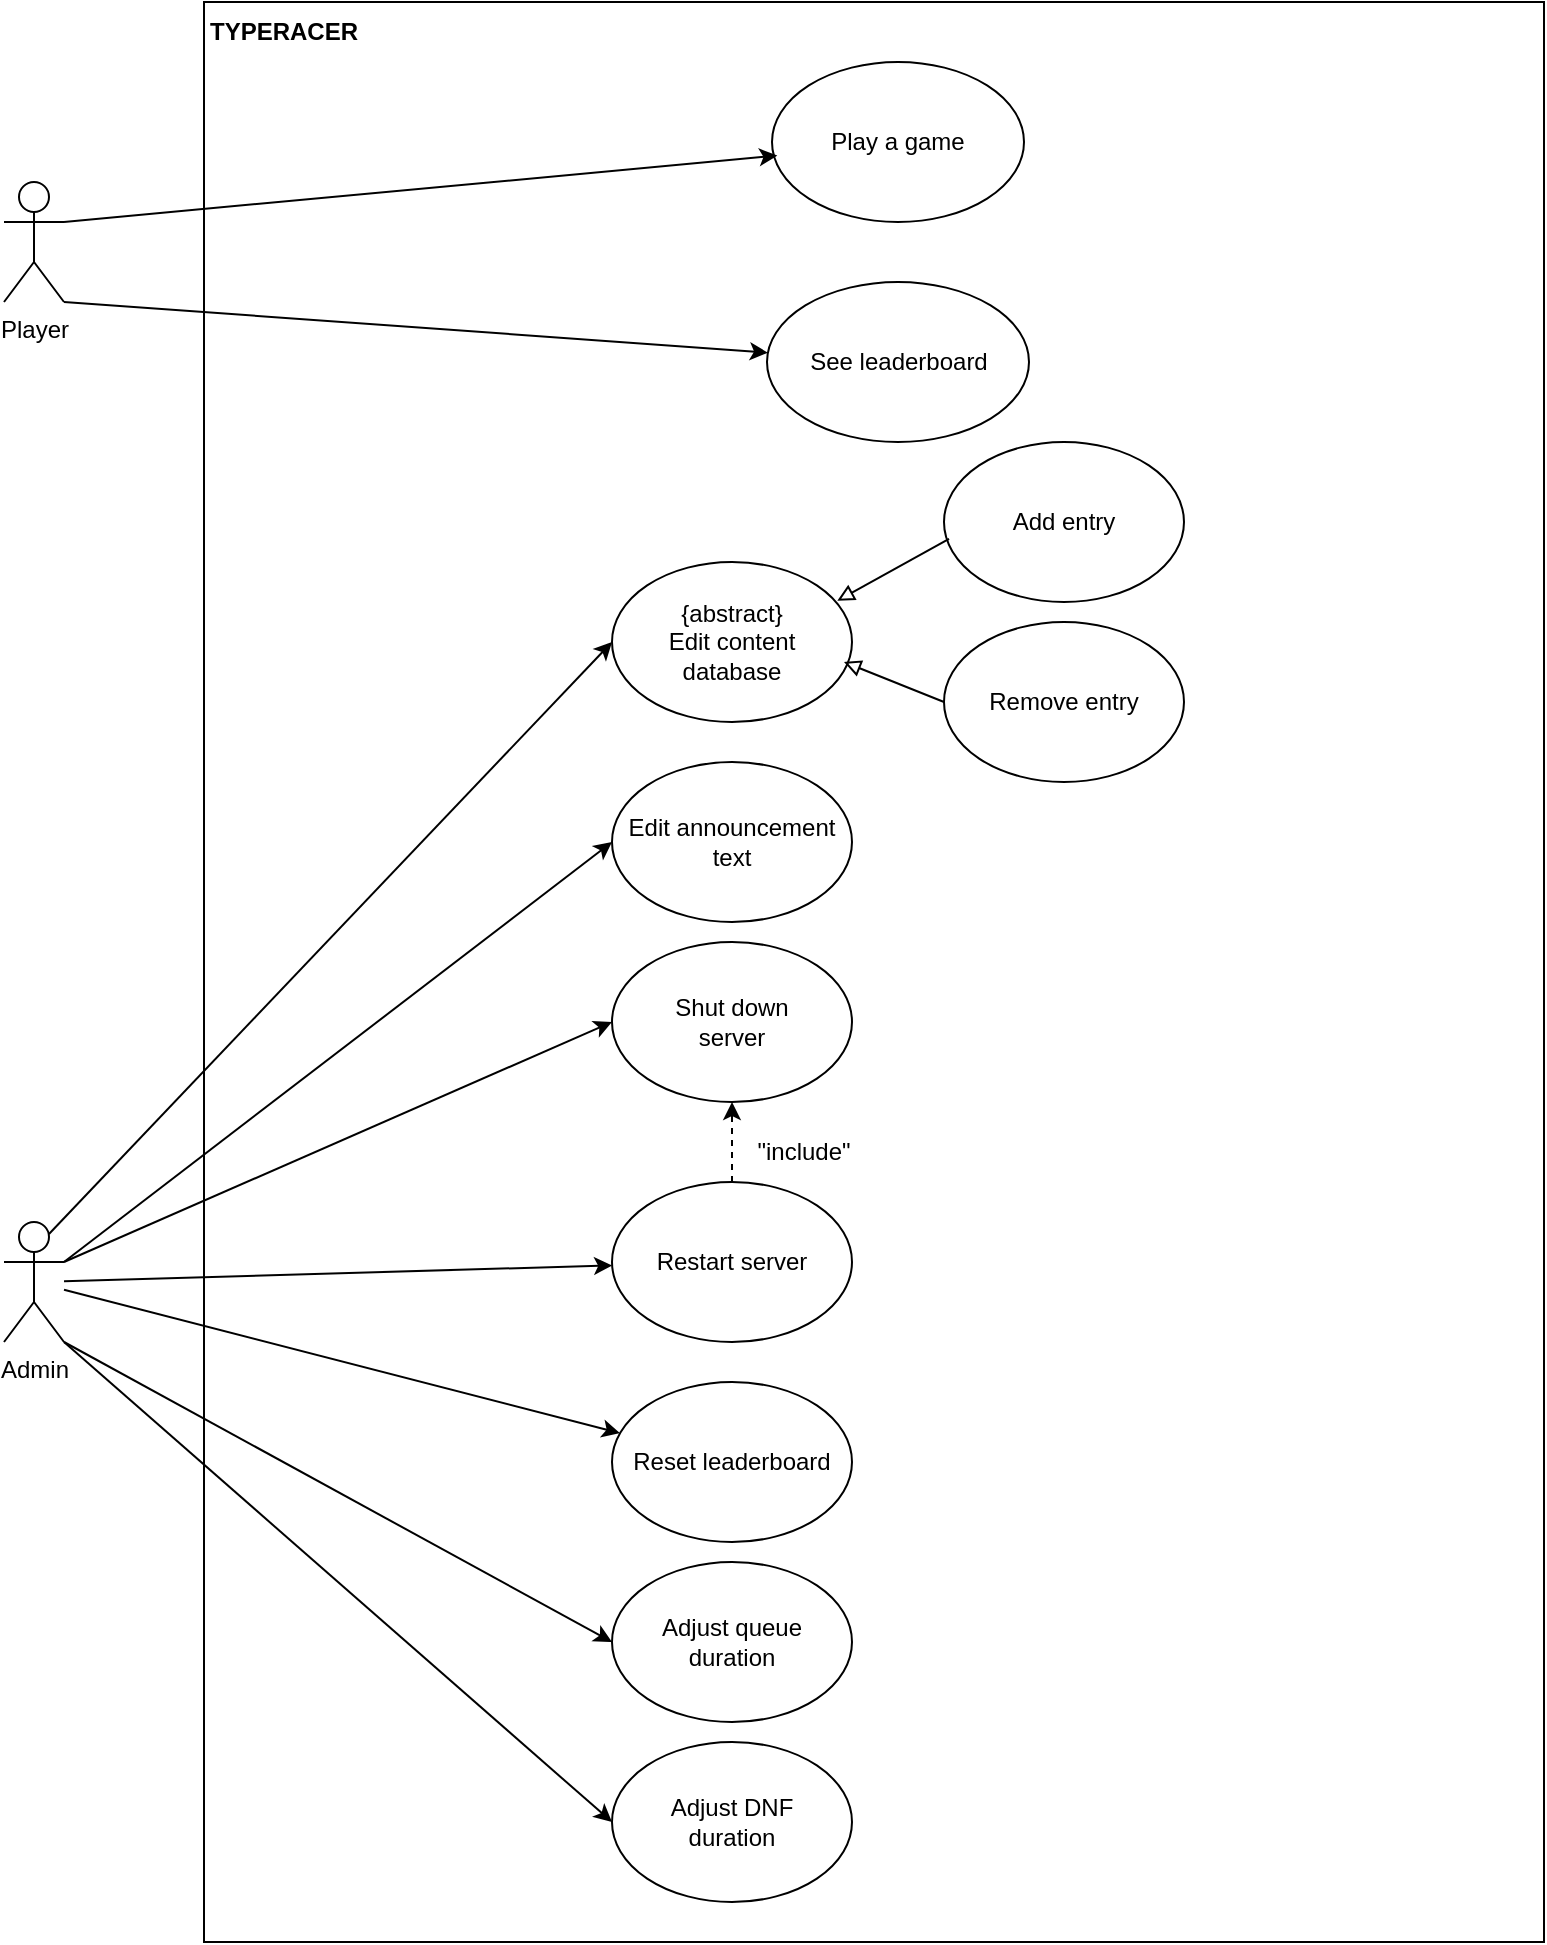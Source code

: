 <mxfile version="15.5.4" type="github">
  <diagram id="vpTXcgFdKYzMens8IX9X" name="Page-1">
    <mxGraphModel dx="1422" dy="1931" grid="1" gridSize="10" guides="1" tooltips="1" connect="1" arrows="1" fold="1" page="1" pageScale="1" pageWidth="827" pageHeight="1169" math="0" shadow="0">
      <root>
        <mxCell id="0" />
        <mxCell id="1" parent="0" />
        <mxCell id="3udOMzWubH17WjhPCYXK-2" value="" style="rounded=0;whiteSpace=wrap;html=1;" parent="1" vertex="1">
          <mxGeometry x="130" y="-1000" width="670" height="970" as="geometry" />
        </mxCell>
        <mxCell id="3udOMzWubH17WjhPCYXK-3" value="Player" style="shape=umlActor;verticalLabelPosition=bottom;verticalAlign=top;html=1;outlineConnect=0;" parent="1" vertex="1">
          <mxGeometry x="30" y="-910" width="30" height="60" as="geometry" />
        </mxCell>
        <mxCell id="3udOMzWubH17WjhPCYXK-4" value="Admin" style="shape=umlActor;verticalLabelPosition=bottom;verticalAlign=top;html=1;outlineConnect=0;" parent="1" vertex="1">
          <mxGeometry x="30" y="-390" width="30" height="60" as="geometry" />
        </mxCell>
        <mxCell id="3udOMzWubH17WjhPCYXK-9" value="&lt;b&gt;TYPERACER&lt;/b&gt;" style="text;html=1;strokeColor=none;fillColor=none;align=center;verticalAlign=middle;whiteSpace=wrap;rounded=0;" parent="1" vertex="1">
          <mxGeometry x="120" y="-1000" width="100" height="30" as="geometry" />
        </mxCell>
        <mxCell id="3udOMzWubH17WjhPCYXK-10" value="Play a game" style="ellipse;whiteSpace=wrap;html=1;" parent="1" vertex="1">
          <mxGeometry x="414" y="-970" width="126" height="80" as="geometry" />
        </mxCell>
        <mxCell id="3udOMzWubH17WjhPCYXK-15" value="" style="endArrow=classic;html=1;rounded=0;entryX=0.021;entryY=0.585;entryDx=0;entryDy=0;entryPerimeter=0;exitX=1;exitY=0.333;exitDx=0;exitDy=0;exitPerimeter=0;" parent="1" source="3udOMzWubH17WjhPCYXK-3" target="3udOMzWubH17WjhPCYXK-10" edge="1">
          <mxGeometry width="50" height="50" relative="1" as="geometry">
            <mxPoint x="70" y="-750" as="sourcePoint" />
            <mxPoint x="520" y="-710" as="targetPoint" />
          </mxGeometry>
        </mxCell>
        <mxCell id="3udOMzWubH17WjhPCYXK-17" value="See leaderboard" style="ellipse;whiteSpace=wrap;html=1;" parent="1" vertex="1">
          <mxGeometry x="411.5" y="-860" width="131" height="80" as="geometry" />
        </mxCell>
        <mxCell id="3udOMzWubH17WjhPCYXK-18" value="" style="endArrow=classic;html=1;rounded=0;exitX=1;exitY=1;exitDx=0;exitDy=0;exitPerimeter=0;" parent="1" source="3udOMzWubH17WjhPCYXK-3" target="3udOMzWubH17WjhPCYXK-17" edge="1">
          <mxGeometry width="50" height="50" relative="1" as="geometry">
            <mxPoint x="70" y="-730" as="sourcePoint" />
            <mxPoint x="520" y="-710" as="targetPoint" />
          </mxGeometry>
        </mxCell>
        <mxCell id="3udOMzWubH17WjhPCYXK-29" value="Restart server" style="ellipse;whiteSpace=wrap;html=1;" parent="1" vertex="1">
          <mxGeometry x="334" y="-410" width="120" height="80" as="geometry" />
        </mxCell>
        <mxCell id="3udOMzWubH17WjhPCYXK-34" value="Add entry" style="ellipse;whiteSpace=wrap;html=1;" parent="1" vertex="1">
          <mxGeometry x="500" y="-780" width="120" height="80" as="geometry" />
        </mxCell>
        <mxCell id="3udOMzWubH17WjhPCYXK-35" value="{abstract}&lt;br&gt;Edit content&lt;br&gt;database" style="ellipse;whiteSpace=wrap;html=1;" parent="1" vertex="1">
          <mxGeometry x="334" y="-720" width="120" height="80" as="geometry" />
        </mxCell>
        <mxCell id="3udOMzWubH17WjhPCYXK-36" value="Remove entry" style="ellipse;whiteSpace=wrap;html=1;" parent="1" vertex="1">
          <mxGeometry x="500" y="-690" width="120" height="80" as="geometry" />
        </mxCell>
        <mxCell id="3udOMzWubH17WjhPCYXK-37" value="Edit announcement&lt;br&gt;text" style="ellipse;whiteSpace=wrap;html=1;" parent="1" vertex="1">
          <mxGeometry x="334" y="-620" width="120" height="80" as="geometry" />
        </mxCell>
        <mxCell id="3udOMzWubH17WjhPCYXK-38" value="Shut down &lt;br&gt;server" style="ellipse;whiteSpace=wrap;html=1;" parent="1" vertex="1">
          <mxGeometry x="334" y="-530" width="120" height="80" as="geometry" />
        </mxCell>
        <mxCell id="3udOMzWubH17WjhPCYXK-45" value="Adjust queue &lt;br&gt;duration" style="ellipse;whiteSpace=wrap;html=1;" parent="1" vertex="1">
          <mxGeometry x="334" y="-220" width="120" height="80" as="geometry" />
        </mxCell>
        <mxCell id="3udOMzWubH17WjhPCYXK-46" value="Adjust DNF&lt;br&gt;duration" style="ellipse;whiteSpace=wrap;html=1;" parent="1" vertex="1">
          <mxGeometry x="334" y="-130" width="120" height="80" as="geometry" />
        </mxCell>
        <mxCell id="3udOMzWubH17WjhPCYXK-49" value="" style="endArrow=classic;html=1;rounded=0;entryX=0;entryY=0.5;entryDx=0;entryDy=0;exitX=0.75;exitY=0.1;exitDx=0;exitDy=0;exitPerimeter=0;" parent="1" source="3udOMzWubH17WjhPCYXK-4" target="3udOMzWubH17WjhPCYXK-35" edge="1">
          <mxGeometry width="50" height="50" relative="1" as="geometry">
            <mxPoint x="70" y="-390" as="sourcePoint" />
            <mxPoint x="520" y="-490" as="targetPoint" />
          </mxGeometry>
        </mxCell>
        <mxCell id="3udOMzWubH17WjhPCYXK-50" value="" style="endArrow=classic;html=1;rounded=0;exitX=1;exitY=0.333;exitDx=0;exitDy=0;exitPerimeter=0;entryX=0;entryY=0.5;entryDx=0;entryDy=0;" parent="1" source="3udOMzWubH17WjhPCYXK-4" target="3udOMzWubH17WjhPCYXK-37" edge="1">
          <mxGeometry width="50" height="50" relative="1" as="geometry">
            <mxPoint x="52.5" y="-384" as="sourcePoint" />
            <mxPoint x="334.0" y="-660" as="targetPoint" />
          </mxGeometry>
        </mxCell>
        <mxCell id="3udOMzWubH17WjhPCYXK-51" value="" style="endArrow=classic;html=1;rounded=0;entryX=0;entryY=0.5;entryDx=0;entryDy=0;" parent="1" target="3udOMzWubH17WjhPCYXK-38" edge="1">
          <mxGeometry width="50" height="50" relative="1" as="geometry">
            <mxPoint x="60" y="-370" as="sourcePoint" />
            <mxPoint x="334.0" y="-660" as="targetPoint" />
          </mxGeometry>
        </mxCell>
        <mxCell id="3udOMzWubH17WjhPCYXK-52" value="" style="endArrow=classic;html=1;rounded=0;exitX=1;exitY=1;exitDx=0;exitDy=0;exitPerimeter=0;entryX=0;entryY=0.5;entryDx=0;entryDy=0;" parent="1" source="3udOMzWubH17WjhPCYXK-4" target="3udOMzWubH17WjhPCYXK-45" edge="1">
          <mxGeometry width="50" height="50" relative="1" as="geometry">
            <mxPoint x="52.5" y="-384" as="sourcePoint" />
            <mxPoint x="334.0" y="-660" as="targetPoint" />
          </mxGeometry>
        </mxCell>
        <mxCell id="3udOMzWubH17WjhPCYXK-53" value="" style="endArrow=classic;html=1;rounded=0;" parent="1" source="3udOMzWubH17WjhPCYXK-4" target="3udOMzWubH17WjhPCYXK-29" edge="1">
          <mxGeometry width="50" height="50" relative="1" as="geometry">
            <mxPoint x="52.5" y="-384" as="sourcePoint" />
            <mxPoint x="334.0" y="-660" as="targetPoint" />
          </mxGeometry>
        </mxCell>
        <mxCell id="3udOMzWubH17WjhPCYXK-54" value="" style="endArrow=block;html=1;rounded=0;entryX=0.939;entryY=0.242;entryDx=0;entryDy=0;entryPerimeter=0;exitX=0.021;exitY=0.606;exitDx=0;exitDy=0;exitPerimeter=0;endFill=0;" parent="1" source="3udOMzWubH17WjhPCYXK-34" target="3udOMzWubH17WjhPCYXK-35" edge="1">
          <mxGeometry width="50" height="50" relative="1" as="geometry">
            <mxPoint x="470" y="-620" as="sourcePoint" />
            <mxPoint x="520" y="-670" as="targetPoint" />
          </mxGeometry>
        </mxCell>
        <mxCell id="3udOMzWubH17WjhPCYXK-55" value="" style="endArrow=block;html=1;rounded=0;exitX=0;exitY=0.5;exitDx=0;exitDy=0;endFill=0;" parent="1" source="3udOMzWubH17WjhPCYXK-36" edge="1">
          <mxGeometry width="50" height="50" relative="1" as="geometry">
            <mxPoint x="470" y="-620" as="sourcePoint" />
            <mxPoint x="450" y="-670" as="targetPoint" />
          </mxGeometry>
        </mxCell>
        <mxCell id="3udOMzWubH17WjhPCYXK-56" value="" style="endArrow=classic;html=1;rounded=0;dashed=1;" parent="1" target="3udOMzWubH17WjhPCYXK-38" edge="1">
          <mxGeometry width="50" height="50" relative="1" as="geometry">
            <mxPoint x="394" y="-410" as="sourcePoint" />
            <mxPoint x="520" y="-530" as="targetPoint" />
          </mxGeometry>
        </mxCell>
        <mxCell id="3udOMzWubH17WjhPCYXK-57" value="&quot;include&quot;" style="text;html=1;strokeColor=none;fillColor=none;align=center;verticalAlign=middle;whiteSpace=wrap;rounded=0;" parent="1" vertex="1">
          <mxGeometry x="400" y="-440" width="60" height="30" as="geometry" />
        </mxCell>
        <mxCell id="3udOMzWubH17WjhPCYXK-59" value="" style="endArrow=classic;html=1;rounded=0;entryX=0;entryY=0.5;entryDx=0;entryDy=0;exitX=1;exitY=1;exitDx=0;exitDy=0;exitPerimeter=0;" parent="1" source="3udOMzWubH17WjhPCYXK-4" target="3udOMzWubH17WjhPCYXK-46" edge="1">
          <mxGeometry width="50" height="50" relative="1" as="geometry">
            <mxPoint x="40" y="-320" as="sourcePoint" />
            <mxPoint x="440" y="-400" as="targetPoint" />
          </mxGeometry>
        </mxCell>
        <mxCell id="3udOMzWubH17WjhPCYXK-60" value="Reset leaderboard" style="ellipse;whiteSpace=wrap;html=1;" parent="1" vertex="1">
          <mxGeometry x="334" y="-310" width="120" height="80" as="geometry" />
        </mxCell>
        <mxCell id="3udOMzWubH17WjhPCYXK-61" value="" style="endArrow=classic;html=1;rounded=0;" parent="1" source="3udOMzWubH17WjhPCYXK-4" target="3udOMzWubH17WjhPCYXK-60" edge="1">
          <mxGeometry width="50" height="50" relative="1" as="geometry">
            <mxPoint x="390" y="-340" as="sourcePoint" />
            <mxPoint x="440" y="-390" as="targetPoint" />
          </mxGeometry>
        </mxCell>
      </root>
    </mxGraphModel>
  </diagram>
</mxfile>
